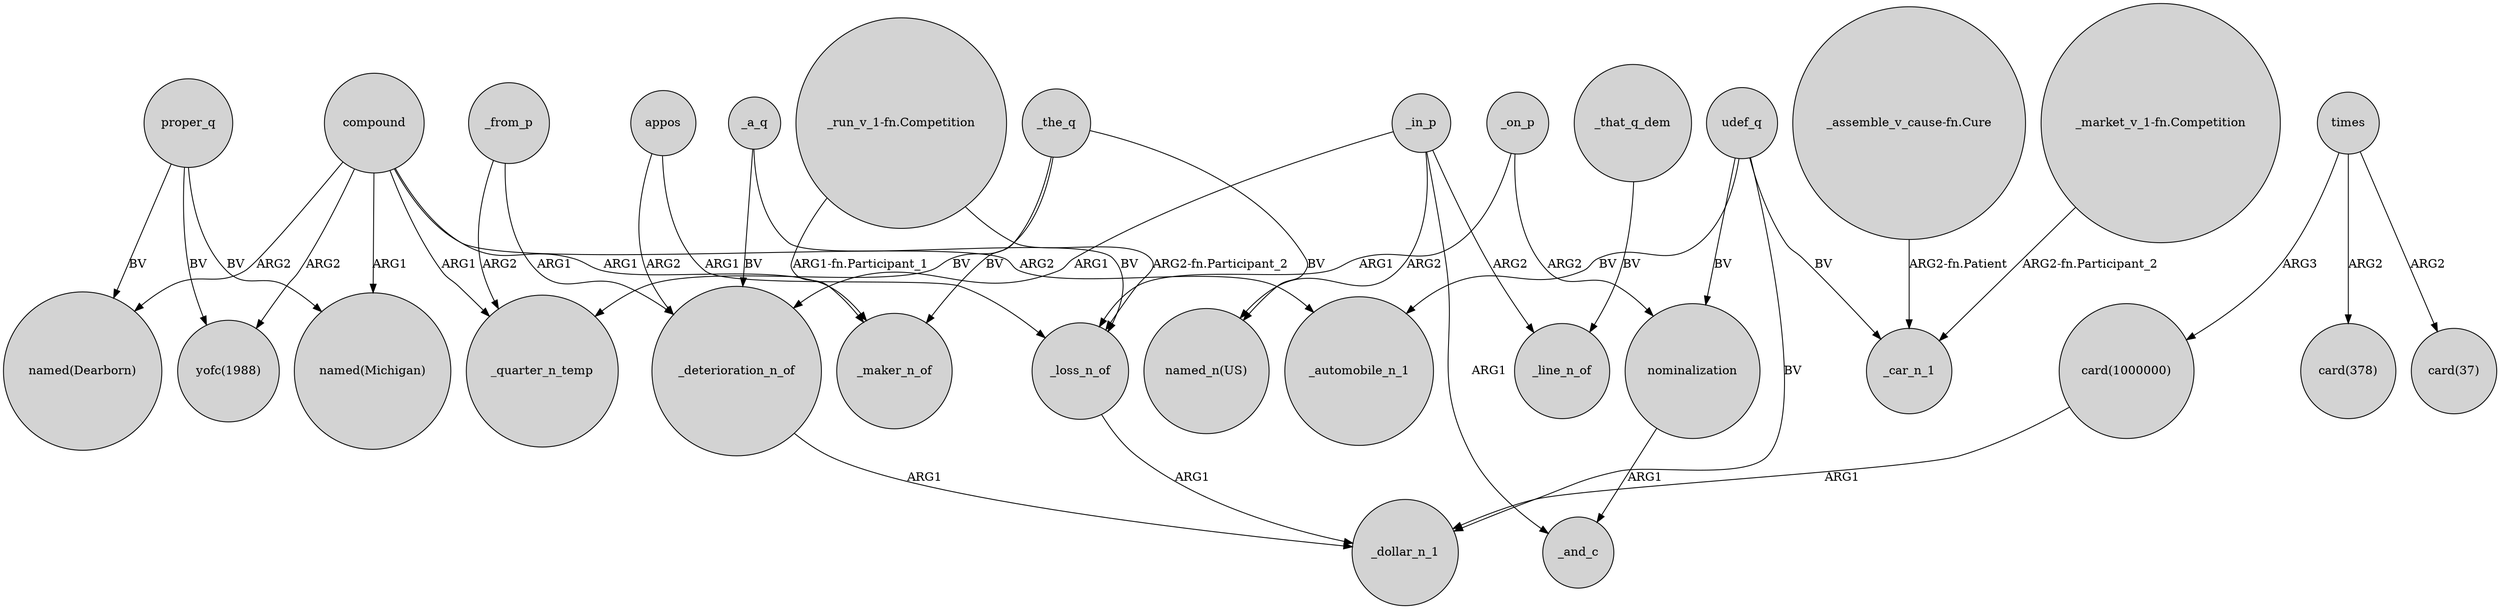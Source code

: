 digraph {
	node [shape=circle style=filled]
	proper_q -> "named(Michigan)" [label=BV]
	_a_q -> _loss_n_of [label=BV]
	_from_p -> _quarter_n_temp [label=ARG2]
	_that_q_dem -> _line_n_of [label=BV]
	_in_p -> _line_n_of [label=ARG2]
	_in_p -> _and_c [label=ARG1]
	_in_p -> "named_n(US)" [label=ARG2]
	_the_q -> "named_n(US)" [label=BV]
	_on_p -> nominalization [label=ARG2]
	"_assemble_v_cause-fn.Cure" -> _car_n_1 [label="ARG2-fn.Patient"]
	_on_p -> _loss_n_of [label=ARG1]
	compound -> _quarter_n_temp [label=ARG1]
	_in_p -> _deterioration_n_of [label=ARG1]
	compound -> "named(Michigan)" [label=ARG1]
	compound -> "yofc(1988)" [label=ARG2]
	_the_q -> _quarter_n_temp [label=BV]
	_loss_n_of -> _dollar_n_1 [label=ARG1]
	compound -> "named(Dearborn)" [label=ARG2]
	udef_q -> nominalization [label=BV]
	times -> "card(1000000)" [label=ARG3]
	_a_q -> _deterioration_n_of [label=BV]
	"_market_v_1-fn.Competition" -> _car_n_1 [label="ARG2-fn.Participant_2"]
	times -> "card(378)" [label=ARG2]
	nominalization -> _and_c [label=ARG1]
	udef_q -> _automobile_n_1 [label=BV]
	"_run_v_1-fn.Competition" -> _maker_n_of [label="ARG1-fn.Participant_1"]
	appos -> _loss_n_of [label=ARG1]
	times -> "card(37)" [label=ARG2]
	udef_q -> _car_n_1 [label=BV]
	udef_q -> _dollar_n_1 [label=BV]
	proper_q -> "named(Dearborn)" [label=BV]
	"card(1000000)" -> _dollar_n_1 [label=ARG1]
	_deterioration_n_of -> _dollar_n_1 [label=ARG1]
	"_run_v_1-fn.Competition" -> _loss_n_of [label="ARG2-fn.Participant_2"]
	proper_q -> "yofc(1988)" [label=BV]
	compound -> _maker_n_of [label=ARG1]
	appos -> _deterioration_n_of [label=ARG2]
	_the_q -> _maker_n_of [label=BV]
	compound -> _automobile_n_1 [label=ARG2]
	_from_p -> _deterioration_n_of [label=ARG1]
}
